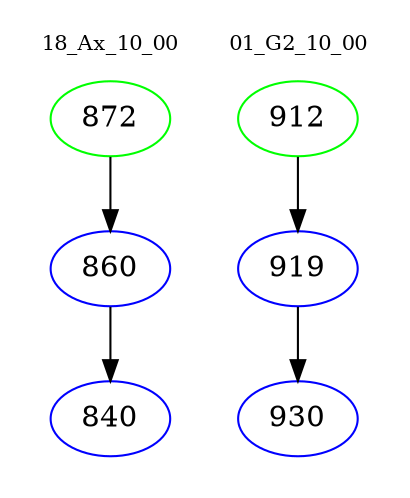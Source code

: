 digraph{
subgraph cluster_0 {
color = white
label = "18_Ax_10_00";
fontsize=10;
T0_872 [label="872", color="green"]
T0_872 -> T0_860 [color="black"]
T0_860 [label="860", color="blue"]
T0_860 -> T0_840 [color="black"]
T0_840 [label="840", color="blue"]
}
subgraph cluster_1 {
color = white
label = "01_G2_10_00";
fontsize=10;
T1_912 [label="912", color="green"]
T1_912 -> T1_919 [color="black"]
T1_919 [label="919", color="blue"]
T1_919 -> T1_930 [color="black"]
T1_930 [label="930", color="blue"]
}
}
